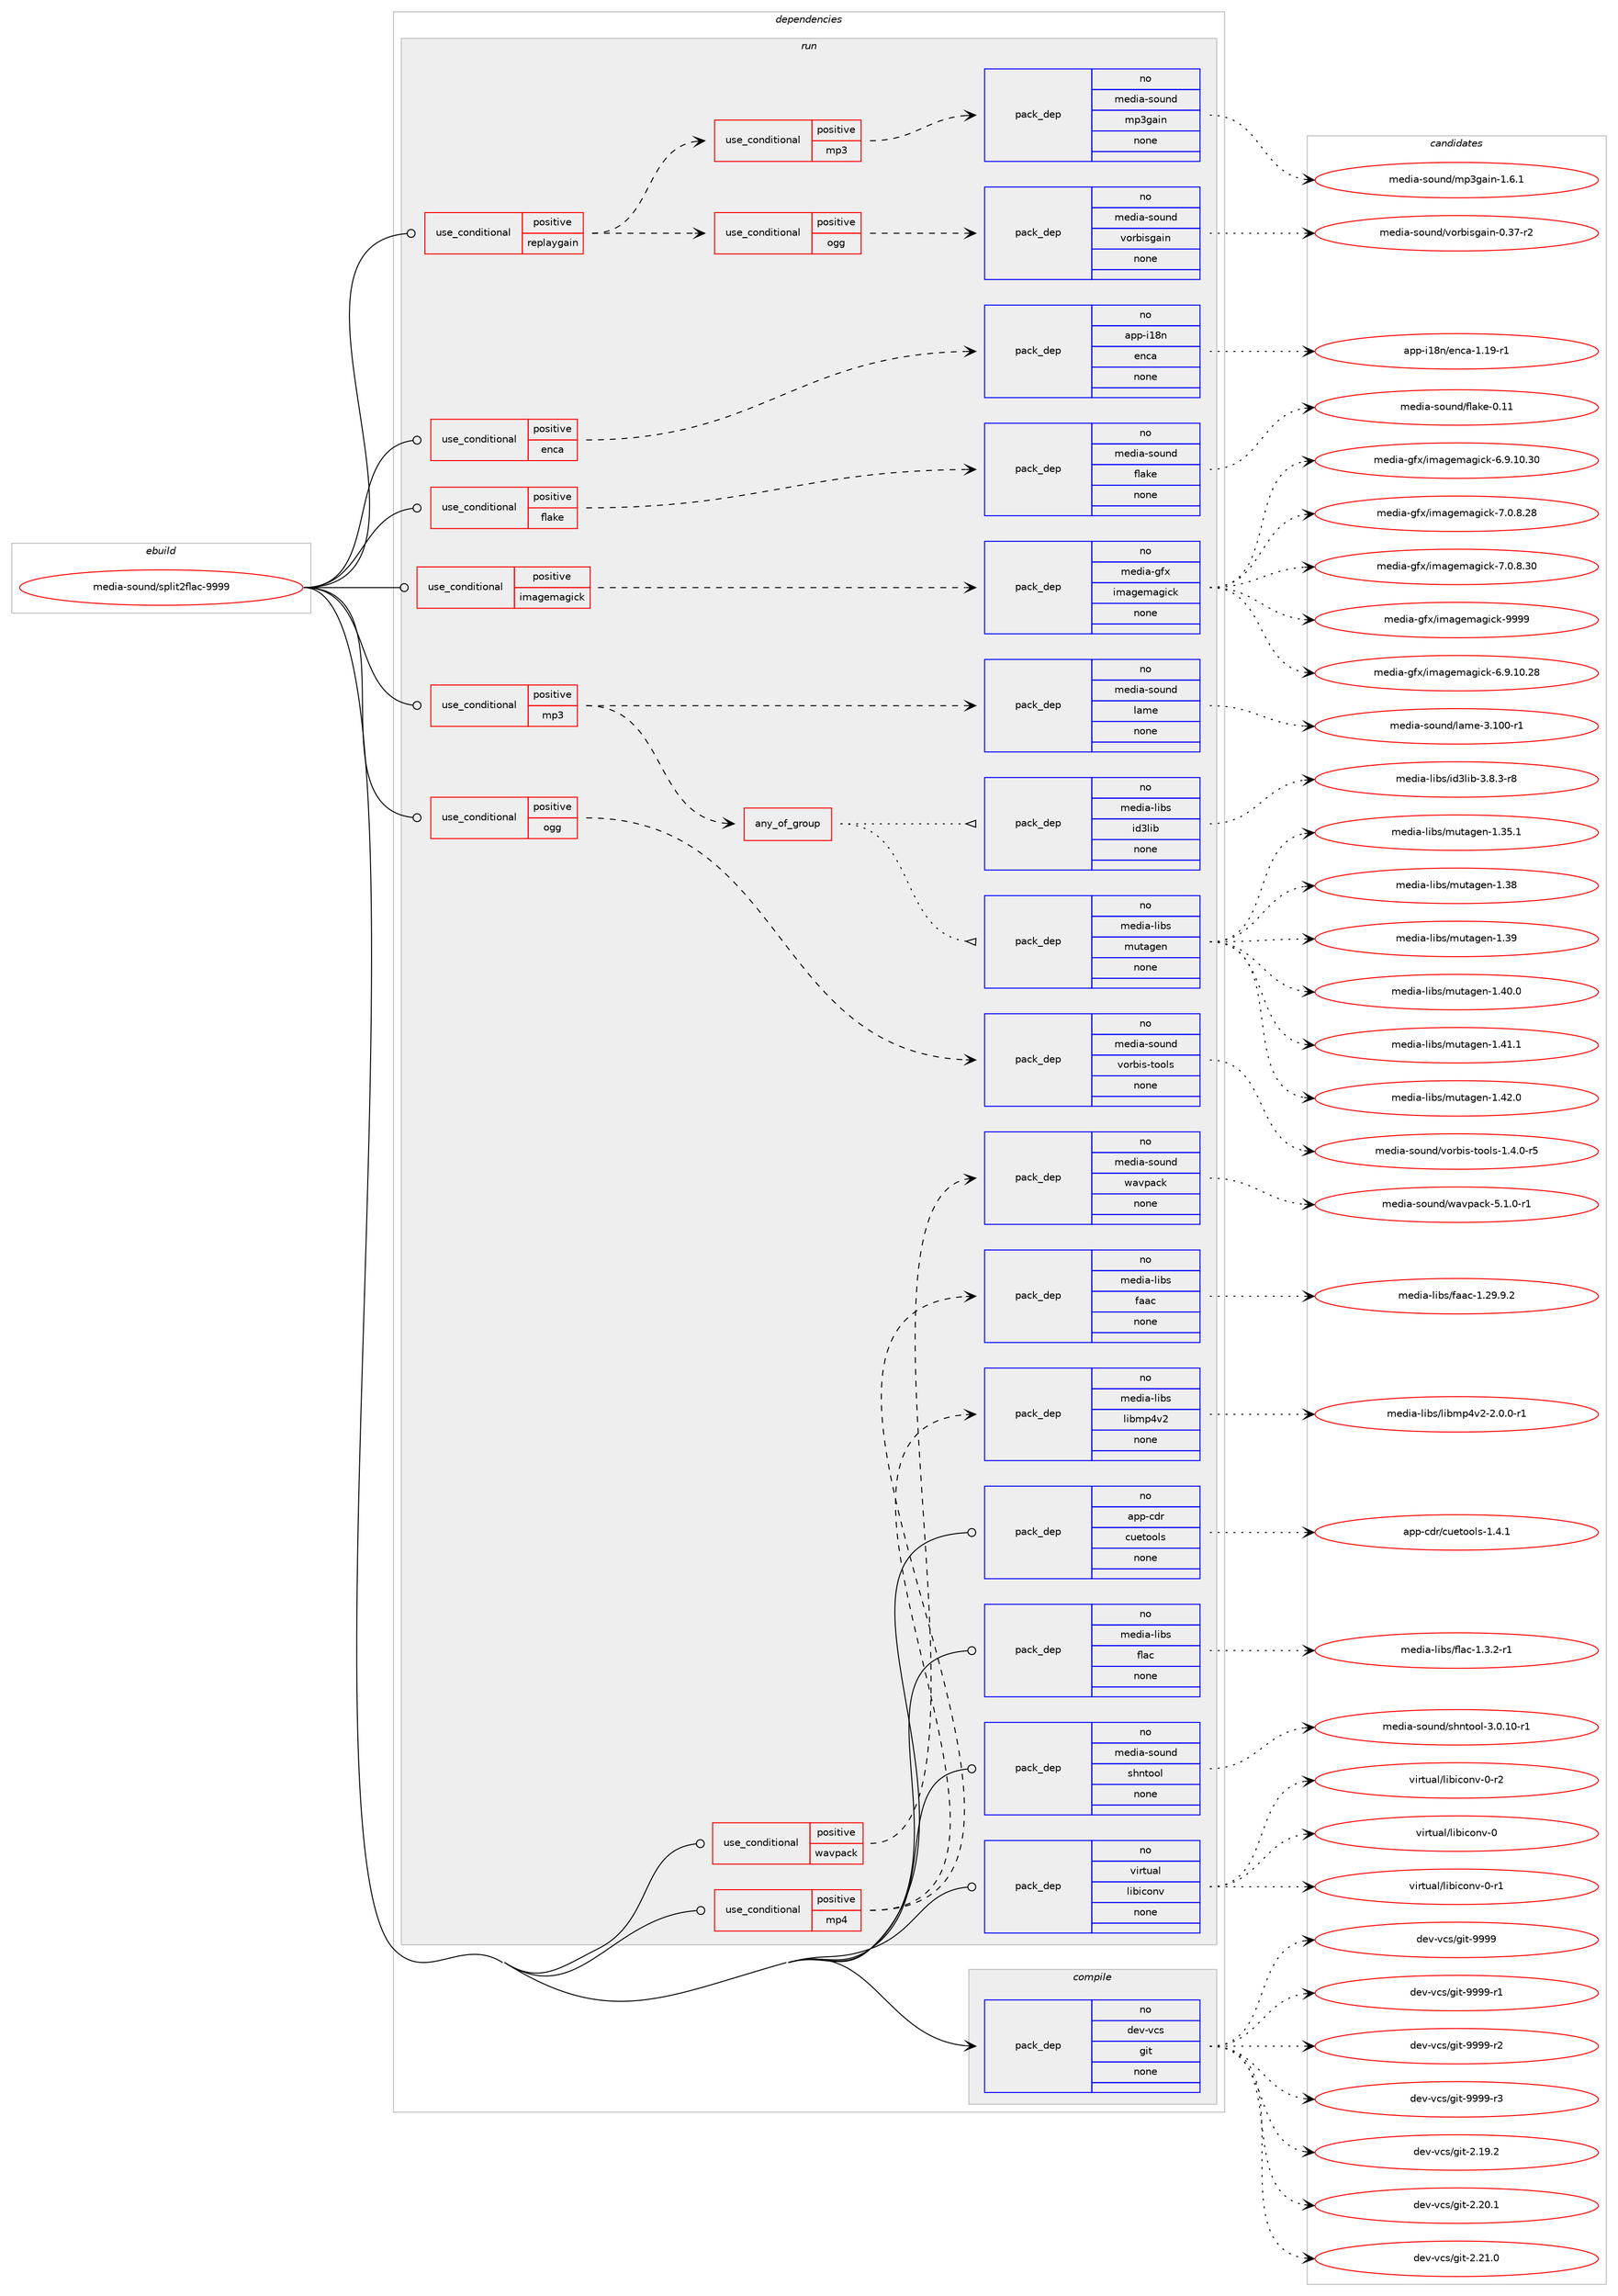 digraph prolog {

# *************
# Graph options
# *************

newrank=true;
concentrate=true;
compound=true;
graph [rankdir=LR,fontname=Helvetica,fontsize=10,ranksep=1.5];#, ranksep=2.5, nodesep=0.2];
edge  [arrowhead=vee];
node  [fontname=Helvetica,fontsize=10];

# **********
# The ebuild
# **********

subgraph cluster_leftcol {
color=gray;
rank=same;
label=<<i>ebuild</i>>;
id [label="media-sound/split2flac-9999", color=red, width=4, href="../media-sound/split2flac-9999.svg"];
}

# ****************
# The dependencies
# ****************

subgraph cluster_midcol {
color=gray;
label=<<i>dependencies</i>>;
subgraph cluster_compile {
fillcolor="#eeeeee";
style=filled;
label=<<i>compile</i>>;
subgraph pack1166258 {
dependency1630879 [label=<<TABLE BORDER="0" CELLBORDER="1" CELLSPACING="0" CELLPADDING="4" WIDTH="220"><TR><TD ROWSPAN="6" CELLPADDING="30">pack_dep</TD></TR><TR><TD WIDTH="110">no</TD></TR><TR><TD>dev-vcs</TD></TR><TR><TD>git</TD></TR><TR><TD>none</TD></TR><TR><TD></TD></TR></TABLE>>, shape=none, color=blue];
}
id:e -> dependency1630879:w [weight=20,style="solid",arrowhead="vee"];
}
subgraph cluster_compileandrun {
fillcolor="#eeeeee";
style=filled;
label=<<i>compile and run</i>>;
}
subgraph cluster_run {
fillcolor="#eeeeee";
style=filled;
label=<<i>run</i>>;
subgraph cond438283 {
dependency1630880 [label=<<TABLE BORDER="0" CELLBORDER="1" CELLSPACING="0" CELLPADDING="4"><TR><TD ROWSPAN="3" CELLPADDING="10">use_conditional</TD></TR><TR><TD>positive</TD></TR><TR><TD>enca</TD></TR></TABLE>>, shape=none, color=red];
subgraph pack1166259 {
dependency1630881 [label=<<TABLE BORDER="0" CELLBORDER="1" CELLSPACING="0" CELLPADDING="4" WIDTH="220"><TR><TD ROWSPAN="6" CELLPADDING="30">pack_dep</TD></TR><TR><TD WIDTH="110">no</TD></TR><TR><TD>app-i18n</TD></TR><TR><TD>enca</TD></TR><TR><TD>none</TD></TR><TR><TD></TD></TR></TABLE>>, shape=none, color=blue];
}
dependency1630880:e -> dependency1630881:w [weight=20,style="dashed",arrowhead="vee"];
}
id:e -> dependency1630880:w [weight=20,style="solid",arrowhead="odot"];
subgraph cond438284 {
dependency1630882 [label=<<TABLE BORDER="0" CELLBORDER="1" CELLSPACING="0" CELLPADDING="4"><TR><TD ROWSPAN="3" CELLPADDING="10">use_conditional</TD></TR><TR><TD>positive</TD></TR><TR><TD>flake</TD></TR></TABLE>>, shape=none, color=red];
subgraph pack1166260 {
dependency1630883 [label=<<TABLE BORDER="0" CELLBORDER="1" CELLSPACING="0" CELLPADDING="4" WIDTH="220"><TR><TD ROWSPAN="6" CELLPADDING="30">pack_dep</TD></TR><TR><TD WIDTH="110">no</TD></TR><TR><TD>media-sound</TD></TR><TR><TD>flake</TD></TR><TR><TD>none</TD></TR><TR><TD></TD></TR></TABLE>>, shape=none, color=blue];
}
dependency1630882:e -> dependency1630883:w [weight=20,style="dashed",arrowhead="vee"];
}
id:e -> dependency1630882:w [weight=20,style="solid",arrowhead="odot"];
subgraph cond438285 {
dependency1630884 [label=<<TABLE BORDER="0" CELLBORDER="1" CELLSPACING="0" CELLPADDING="4"><TR><TD ROWSPAN="3" CELLPADDING="10">use_conditional</TD></TR><TR><TD>positive</TD></TR><TR><TD>imagemagick</TD></TR></TABLE>>, shape=none, color=red];
subgraph pack1166261 {
dependency1630885 [label=<<TABLE BORDER="0" CELLBORDER="1" CELLSPACING="0" CELLPADDING="4" WIDTH="220"><TR><TD ROWSPAN="6" CELLPADDING="30">pack_dep</TD></TR><TR><TD WIDTH="110">no</TD></TR><TR><TD>media-gfx</TD></TR><TR><TD>imagemagick</TD></TR><TR><TD>none</TD></TR><TR><TD></TD></TR></TABLE>>, shape=none, color=blue];
}
dependency1630884:e -> dependency1630885:w [weight=20,style="dashed",arrowhead="vee"];
}
id:e -> dependency1630884:w [weight=20,style="solid",arrowhead="odot"];
subgraph cond438286 {
dependency1630886 [label=<<TABLE BORDER="0" CELLBORDER="1" CELLSPACING="0" CELLPADDING="4"><TR><TD ROWSPAN="3" CELLPADDING="10">use_conditional</TD></TR><TR><TD>positive</TD></TR><TR><TD>mp3</TD></TR></TABLE>>, shape=none, color=red];
subgraph pack1166262 {
dependency1630887 [label=<<TABLE BORDER="0" CELLBORDER="1" CELLSPACING="0" CELLPADDING="4" WIDTH="220"><TR><TD ROWSPAN="6" CELLPADDING="30">pack_dep</TD></TR><TR><TD WIDTH="110">no</TD></TR><TR><TD>media-sound</TD></TR><TR><TD>lame</TD></TR><TR><TD>none</TD></TR><TR><TD></TD></TR></TABLE>>, shape=none, color=blue];
}
dependency1630886:e -> dependency1630887:w [weight=20,style="dashed",arrowhead="vee"];
subgraph any25568 {
dependency1630888 [label=<<TABLE BORDER="0" CELLBORDER="1" CELLSPACING="0" CELLPADDING="4"><TR><TD CELLPADDING="10">any_of_group</TD></TR></TABLE>>, shape=none, color=red];subgraph pack1166263 {
dependency1630889 [label=<<TABLE BORDER="0" CELLBORDER="1" CELLSPACING="0" CELLPADDING="4" WIDTH="220"><TR><TD ROWSPAN="6" CELLPADDING="30">pack_dep</TD></TR><TR><TD WIDTH="110">no</TD></TR><TR><TD>media-libs</TD></TR><TR><TD>mutagen</TD></TR><TR><TD>none</TD></TR><TR><TD></TD></TR></TABLE>>, shape=none, color=blue];
}
dependency1630888:e -> dependency1630889:w [weight=20,style="dotted",arrowhead="oinv"];
subgraph pack1166264 {
dependency1630890 [label=<<TABLE BORDER="0" CELLBORDER="1" CELLSPACING="0" CELLPADDING="4" WIDTH="220"><TR><TD ROWSPAN="6" CELLPADDING="30">pack_dep</TD></TR><TR><TD WIDTH="110">no</TD></TR><TR><TD>media-libs</TD></TR><TR><TD>id3lib</TD></TR><TR><TD>none</TD></TR><TR><TD></TD></TR></TABLE>>, shape=none, color=blue];
}
dependency1630888:e -> dependency1630890:w [weight=20,style="dotted",arrowhead="oinv"];
}
dependency1630886:e -> dependency1630888:w [weight=20,style="dashed",arrowhead="vee"];
}
id:e -> dependency1630886:w [weight=20,style="solid",arrowhead="odot"];
subgraph cond438287 {
dependency1630891 [label=<<TABLE BORDER="0" CELLBORDER="1" CELLSPACING="0" CELLPADDING="4"><TR><TD ROWSPAN="3" CELLPADDING="10">use_conditional</TD></TR><TR><TD>positive</TD></TR><TR><TD>mp4</TD></TR></TABLE>>, shape=none, color=red];
subgraph pack1166265 {
dependency1630892 [label=<<TABLE BORDER="0" CELLBORDER="1" CELLSPACING="0" CELLPADDING="4" WIDTH="220"><TR><TD ROWSPAN="6" CELLPADDING="30">pack_dep</TD></TR><TR><TD WIDTH="110">no</TD></TR><TR><TD>media-libs</TD></TR><TR><TD>faac</TD></TR><TR><TD>none</TD></TR><TR><TD></TD></TR></TABLE>>, shape=none, color=blue];
}
dependency1630891:e -> dependency1630892:w [weight=20,style="dashed",arrowhead="vee"];
subgraph pack1166266 {
dependency1630893 [label=<<TABLE BORDER="0" CELLBORDER="1" CELLSPACING="0" CELLPADDING="4" WIDTH="220"><TR><TD ROWSPAN="6" CELLPADDING="30">pack_dep</TD></TR><TR><TD WIDTH="110">no</TD></TR><TR><TD>media-libs</TD></TR><TR><TD>libmp4v2</TD></TR><TR><TD>none</TD></TR><TR><TD></TD></TR></TABLE>>, shape=none, color=blue];
}
dependency1630891:e -> dependency1630893:w [weight=20,style="dashed",arrowhead="vee"];
}
id:e -> dependency1630891:w [weight=20,style="solid",arrowhead="odot"];
subgraph cond438288 {
dependency1630894 [label=<<TABLE BORDER="0" CELLBORDER="1" CELLSPACING="0" CELLPADDING="4"><TR><TD ROWSPAN="3" CELLPADDING="10">use_conditional</TD></TR><TR><TD>positive</TD></TR><TR><TD>ogg</TD></TR></TABLE>>, shape=none, color=red];
subgraph pack1166267 {
dependency1630895 [label=<<TABLE BORDER="0" CELLBORDER="1" CELLSPACING="0" CELLPADDING="4" WIDTH="220"><TR><TD ROWSPAN="6" CELLPADDING="30">pack_dep</TD></TR><TR><TD WIDTH="110">no</TD></TR><TR><TD>media-sound</TD></TR><TR><TD>vorbis-tools</TD></TR><TR><TD>none</TD></TR><TR><TD></TD></TR></TABLE>>, shape=none, color=blue];
}
dependency1630894:e -> dependency1630895:w [weight=20,style="dashed",arrowhead="vee"];
}
id:e -> dependency1630894:w [weight=20,style="solid",arrowhead="odot"];
subgraph cond438289 {
dependency1630896 [label=<<TABLE BORDER="0" CELLBORDER="1" CELLSPACING="0" CELLPADDING="4"><TR><TD ROWSPAN="3" CELLPADDING="10">use_conditional</TD></TR><TR><TD>positive</TD></TR><TR><TD>replaygain</TD></TR></TABLE>>, shape=none, color=red];
subgraph cond438290 {
dependency1630897 [label=<<TABLE BORDER="0" CELLBORDER="1" CELLSPACING="0" CELLPADDING="4"><TR><TD ROWSPAN="3" CELLPADDING="10">use_conditional</TD></TR><TR><TD>positive</TD></TR><TR><TD>mp3</TD></TR></TABLE>>, shape=none, color=red];
subgraph pack1166268 {
dependency1630898 [label=<<TABLE BORDER="0" CELLBORDER="1" CELLSPACING="0" CELLPADDING="4" WIDTH="220"><TR><TD ROWSPAN="6" CELLPADDING="30">pack_dep</TD></TR><TR><TD WIDTH="110">no</TD></TR><TR><TD>media-sound</TD></TR><TR><TD>mp3gain</TD></TR><TR><TD>none</TD></TR><TR><TD></TD></TR></TABLE>>, shape=none, color=blue];
}
dependency1630897:e -> dependency1630898:w [weight=20,style="dashed",arrowhead="vee"];
}
dependency1630896:e -> dependency1630897:w [weight=20,style="dashed",arrowhead="vee"];
subgraph cond438291 {
dependency1630899 [label=<<TABLE BORDER="0" CELLBORDER="1" CELLSPACING="0" CELLPADDING="4"><TR><TD ROWSPAN="3" CELLPADDING="10">use_conditional</TD></TR><TR><TD>positive</TD></TR><TR><TD>ogg</TD></TR></TABLE>>, shape=none, color=red];
subgraph pack1166269 {
dependency1630900 [label=<<TABLE BORDER="0" CELLBORDER="1" CELLSPACING="0" CELLPADDING="4" WIDTH="220"><TR><TD ROWSPAN="6" CELLPADDING="30">pack_dep</TD></TR><TR><TD WIDTH="110">no</TD></TR><TR><TD>media-sound</TD></TR><TR><TD>vorbisgain</TD></TR><TR><TD>none</TD></TR><TR><TD></TD></TR></TABLE>>, shape=none, color=blue];
}
dependency1630899:e -> dependency1630900:w [weight=20,style="dashed",arrowhead="vee"];
}
dependency1630896:e -> dependency1630899:w [weight=20,style="dashed",arrowhead="vee"];
}
id:e -> dependency1630896:w [weight=20,style="solid",arrowhead="odot"];
subgraph cond438292 {
dependency1630901 [label=<<TABLE BORDER="0" CELLBORDER="1" CELLSPACING="0" CELLPADDING="4"><TR><TD ROWSPAN="3" CELLPADDING="10">use_conditional</TD></TR><TR><TD>positive</TD></TR><TR><TD>wavpack</TD></TR></TABLE>>, shape=none, color=red];
subgraph pack1166270 {
dependency1630902 [label=<<TABLE BORDER="0" CELLBORDER="1" CELLSPACING="0" CELLPADDING="4" WIDTH="220"><TR><TD ROWSPAN="6" CELLPADDING="30">pack_dep</TD></TR><TR><TD WIDTH="110">no</TD></TR><TR><TD>media-sound</TD></TR><TR><TD>wavpack</TD></TR><TR><TD>none</TD></TR><TR><TD></TD></TR></TABLE>>, shape=none, color=blue];
}
dependency1630901:e -> dependency1630902:w [weight=20,style="dashed",arrowhead="vee"];
}
id:e -> dependency1630901:w [weight=20,style="solid",arrowhead="odot"];
subgraph pack1166271 {
dependency1630903 [label=<<TABLE BORDER="0" CELLBORDER="1" CELLSPACING="0" CELLPADDING="4" WIDTH="220"><TR><TD ROWSPAN="6" CELLPADDING="30">pack_dep</TD></TR><TR><TD WIDTH="110">no</TD></TR><TR><TD>app-cdr</TD></TR><TR><TD>cuetools</TD></TR><TR><TD>none</TD></TR><TR><TD></TD></TR></TABLE>>, shape=none, color=blue];
}
id:e -> dependency1630903:w [weight=20,style="solid",arrowhead="odot"];
subgraph pack1166272 {
dependency1630904 [label=<<TABLE BORDER="0" CELLBORDER="1" CELLSPACING="0" CELLPADDING="4" WIDTH="220"><TR><TD ROWSPAN="6" CELLPADDING="30">pack_dep</TD></TR><TR><TD WIDTH="110">no</TD></TR><TR><TD>media-libs</TD></TR><TR><TD>flac</TD></TR><TR><TD>none</TD></TR><TR><TD></TD></TR></TABLE>>, shape=none, color=blue];
}
id:e -> dependency1630904:w [weight=20,style="solid",arrowhead="odot"];
subgraph pack1166273 {
dependency1630905 [label=<<TABLE BORDER="0" CELLBORDER="1" CELLSPACING="0" CELLPADDING="4" WIDTH="220"><TR><TD ROWSPAN="6" CELLPADDING="30">pack_dep</TD></TR><TR><TD WIDTH="110">no</TD></TR><TR><TD>media-sound</TD></TR><TR><TD>shntool</TD></TR><TR><TD>none</TD></TR><TR><TD></TD></TR></TABLE>>, shape=none, color=blue];
}
id:e -> dependency1630905:w [weight=20,style="solid",arrowhead="odot"];
subgraph pack1166274 {
dependency1630906 [label=<<TABLE BORDER="0" CELLBORDER="1" CELLSPACING="0" CELLPADDING="4" WIDTH="220"><TR><TD ROWSPAN="6" CELLPADDING="30">pack_dep</TD></TR><TR><TD WIDTH="110">no</TD></TR><TR><TD>virtual</TD></TR><TR><TD>libiconv</TD></TR><TR><TD>none</TD></TR><TR><TD></TD></TR></TABLE>>, shape=none, color=blue];
}
id:e -> dependency1630906:w [weight=20,style="solid",arrowhead="odot"];
}
}

# **************
# The candidates
# **************

subgraph cluster_choices {
rank=same;
color=gray;
label=<<i>candidates</i>>;

subgraph choice1166258 {
color=black;
nodesep=1;
choice10010111845118991154710310511645504649574650 [label="dev-vcs/git-2.19.2", color=red, width=4,href="../dev-vcs/git-2.19.2.svg"];
choice10010111845118991154710310511645504650484649 [label="dev-vcs/git-2.20.1", color=red, width=4,href="../dev-vcs/git-2.20.1.svg"];
choice10010111845118991154710310511645504650494648 [label="dev-vcs/git-2.21.0", color=red, width=4,href="../dev-vcs/git-2.21.0.svg"];
choice1001011184511899115471031051164557575757 [label="dev-vcs/git-9999", color=red, width=4,href="../dev-vcs/git-9999.svg"];
choice10010111845118991154710310511645575757574511449 [label="dev-vcs/git-9999-r1", color=red, width=4,href="../dev-vcs/git-9999-r1.svg"];
choice10010111845118991154710310511645575757574511450 [label="dev-vcs/git-9999-r2", color=red, width=4,href="../dev-vcs/git-9999-r2.svg"];
choice10010111845118991154710310511645575757574511451 [label="dev-vcs/git-9999-r3", color=red, width=4,href="../dev-vcs/git-9999-r3.svg"];
dependency1630879:e -> choice10010111845118991154710310511645504649574650:w [style=dotted,weight="100"];
dependency1630879:e -> choice10010111845118991154710310511645504650484649:w [style=dotted,weight="100"];
dependency1630879:e -> choice10010111845118991154710310511645504650494648:w [style=dotted,weight="100"];
dependency1630879:e -> choice1001011184511899115471031051164557575757:w [style=dotted,weight="100"];
dependency1630879:e -> choice10010111845118991154710310511645575757574511449:w [style=dotted,weight="100"];
dependency1630879:e -> choice10010111845118991154710310511645575757574511450:w [style=dotted,weight="100"];
dependency1630879:e -> choice10010111845118991154710310511645575757574511451:w [style=dotted,weight="100"];
}
subgraph choice1166259 {
color=black;
nodesep=1;
choice9711211245105495611047101110999745494649574511449 [label="app-i18n/enca-1.19-r1", color=red, width=4,href="../app-i18n/enca-1.19-r1.svg"];
dependency1630881:e -> choice9711211245105495611047101110999745494649574511449:w [style=dotted,weight="100"];
}
subgraph choice1166260 {
color=black;
nodesep=1;
choice109101100105974511511111711010047102108971071014548464949 [label="media-sound/flake-0.11", color=red, width=4,href="../media-sound/flake-0.11.svg"];
dependency1630883:e -> choice109101100105974511511111711010047102108971071014548464949:w [style=dotted,weight="100"];
}
subgraph choice1166261 {
color=black;
nodesep=1;
choice10910110010597451031021204710510997103101109971031059910745544657464948465056 [label="media-gfx/imagemagick-6.9.10.28", color=red, width=4,href="../media-gfx/imagemagick-6.9.10.28.svg"];
choice10910110010597451031021204710510997103101109971031059910745544657464948465148 [label="media-gfx/imagemagick-6.9.10.30", color=red, width=4,href="../media-gfx/imagemagick-6.9.10.30.svg"];
choice109101100105974510310212047105109971031011099710310599107455546484656465056 [label="media-gfx/imagemagick-7.0.8.28", color=red, width=4,href="../media-gfx/imagemagick-7.0.8.28.svg"];
choice109101100105974510310212047105109971031011099710310599107455546484656465148 [label="media-gfx/imagemagick-7.0.8.30", color=red, width=4,href="../media-gfx/imagemagick-7.0.8.30.svg"];
choice1091011001059745103102120471051099710310110997103105991074557575757 [label="media-gfx/imagemagick-9999", color=red, width=4,href="../media-gfx/imagemagick-9999.svg"];
dependency1630885:e -> choice10910110010597451031021204710510997103101109971031059910745544657464948465056:w [style=dotted,weight="100"];
dependency1630885:e -> choice10910110010597451031021204710510997103101109971031059910745544657464948465148:w [style=dotted,weight="100"];
dependency1630885:e -> choice109101100105974510310212047105109971031011099710310599107455546484656465056:w [style=dotted,weight="100"];
dependency1630885:e -> choice109101100105974510310212047105109971031011099710310599107455546484656465148:w [style=dotted,weight="100"];
dependency1630885:e -> choice1091011001059745103102120471051099710310110997103105991074557575757:w [style=dotted,weight="100"];
}
subgraph choice1166262 {
color=black;
nodesep=1;
choice109101100105974511511111711010047108971091014551464948484511449 [label="media-sound/lame-3.100-r1", color=red, width=4,href="../media-sound/lame-3.100-r1.svg"];
dependency1630887:e -> choice109101100105974511511111711010047108971091014551464948484511449:w [style=dotted,weight="100"];
}
subgraph choice1166263 {
color=black;
nodesep=1;
choice109101100105974510810598115471091171169710310111045494651534649 [label="media-libs/mutagen-1.35.1", color=red, width=4,href="../media-libs/mutagen-1.35.1.svg"];
choice10910110010597451081059811547109117116971031011104549465156 [label="media-libs/mutagen-1.38", color=red, width=4,href="../media-libs/mutagen-1.38.svg"];
choice10910110010597451081059811547109117116971031011104549465157 [label="media-libs/mutagen-1.39", color=red, width=4,href="../media-libs/mutagen-1.39.svg"];
choice109101100105974510810598115471091171169710310111045494652484648 [label="media-libs/mutagen-1.40.0", color=red, width=4,href="../media-libs/mutagen-1.40.0.svg"];
choice109101100105974510810598115471091171169710310111045494652494649 [label="media-libs/mutagen-1.41.1", color=red, width=4,href="../media-libs/mutagen-1.41.1.svg"];
choice109101100105974510810598115471091171169710310111045494652504648 [label="media-libs/mutagen-1.42.0", color=red, width=4,href="../media-libs/mutagen-1.42.0.svg"];
dependency1630889:e -> choice109101100105974510810598115471091171169710310111045494651534649:w [style=dotted,weight="100"];
dependency1630889:e -> choice10910110010597451081059811547109117116971031011104549465156:w [style=dotted,weight="100"];
dependency1630889:e -> choice10910110010597451081059811547109117116971031011104549465157:w [style=dotted,weight="100"];
dependency1630889:e -> choice109101100105974510810598115471091171169710310111045494652484648:w [style=dotted,weight="100"];
dependency1630889:e -> choice109101100105974510810598115471091171169710310111045494652494649:w [style=dotted,weight="100"];
dependency1630889:e -> choice109101100105974510810598115471091171169710310111045494652504648:w [style=dotted,weight="100"];
}
subgraph choice1166264 {
color=black;
nodesep=1;
choice1091011001059745108105981154710510051108105984551465646514511456 [label="media-libs/id3lib-3.8.3-r8", color=red, width=4,href="../media-libs/id3lib-3.8.3-r8.svg"];
dependency1630890:e -> choice1091011001059745108105981154710510051108105984551465646514511456:w [style=dotted,weight="100"];
}
subgraph choice1166265 {
color=black;
nodesep=1;
choice10910110010597451081059811547102979799454946505746574650 [label="media-libs/faac-1.29.9.2", color=red, width=4,href="../media-libs/faac-1.29.9.2.svg"];
dependency1630892:e -> choice10910110010597451081059811547102979799454946505746574650:w [style=dotted,weight="100"];
}
subgraph choice1166266 {
color=black;
nodesep=1;
choice109101100105974510810598115471081059810911252118504550464846484511449 [label="media-libs/libmp4v2-2.0.0-r1", color=red, width=4,href="../media-libs/libmp4v2-2.0.0-r1.svg"];
dependency1630893:e -> choice109101100105974510810598115471081059810911252118504550464846484511449:w [style=dotted,weight="100"];
}
subgraph choice1166267 {
color=black;
nodesep=1;
choice10910110010597451151111171101004711811111498105115451161111111081154549465246484511453 [label="media-sound/vorbis-tools-1.4.0-r5", color=red, width=4,href="../media-sound/vorbis-tools-1.4.0-r5.svg"];
dependency1630895:e -> choice10910110010597451151111171101004711811111498105115451161111111081154549465246484511453:w [style=dotted,weight="100"];
}
subgraph choice1166268 {
color=black;
nodesep=1;
choice1091011001059745115111117110100471091125110397105110454946544649 [label="media-sound/mp3gain-1.6.1", color=red, width=4,href="../media-sound/mp3gain-1.6.1.svg"];
dependency1630898:e -> choice1091011001059745115111117110100471091125110397105110454946544649:w [style=dotted,weight="100"];
}
subgraph choice1166269 {
color=black;
nodesep=1;
choice109101100105974511511111711010047118111114981051151039710511045484651554511450 [label="media-sound/vorbisgain-0.37-r2", color=red, width=4,href="../media-sound/vorbisgain-0.37-r2.svg"];
dependency1630900:e -> choice109101100105974511511111711010047118111114981051151039710511045484651554511450:w [style=dotted,weight="100"];
}
subgraph choice1166270 {
color=black;
nodesep=1;
choice1091011001059745115111117110100471199711811297991074553464946484511449 [label="media-sound/wavpack-5.1.0-r1", color=red, width=4,href="../media-sound/wavpack-5.1.0-r1.svg"];
dependency1630902:e -> choice1091011001059745115111117110100471199711811297991074553464946484511449:w [style=dotted,weight="100"];
}
subgraph choice1166271 {
color=black;
nodesep=1;
choice9711211245991001144799117101116111111108115454946524649 [label="app-cdr/cuetools-1.4.1", color=red, width=4,href="../app-cdr/cuetools-1.4.1.svg"];
dependency1630903:e -> choice9711211245991001144799117101116111111108115454946524649:w [style=dotted,weight="100"];
}
subgraph choice1166272 {
color=black;
nodesep=1;
choice1091011001059745108105981154710210897994549465146504511449 [label="media-libs/flac-1.3.2-r1", color=red, width=4,href="../media-libs/flac-1.3.2-r1.svg"];
dependency1630904:e -> choice1091011001059745108105981154710210897994549465146504511449:w [style=dotted,weight="100"];
}
subgraph choice1166273 {
color=black;
nodesep=1;
choice109101100105974511511111711010047115104110116111111108455146484649484511449 [label="media-sound/shntool-3.0.10-r1", color=red, width=4,href="../media-sound/shntool-3.0.10-r1.svg"];
dependency1630905:e -> choice109101100105974511511111711010047115104110116111111108455146484649484511449:w [style=dotted,weight="100"];
}
subgraph choice1166274 {
color=black;
nodesep=1;
choice118105114116117971084710810598105991111101184548 [label="virtual/libiconv-0", color=red, width=4,href="../virtual/libiconv-0.svg"];
choice1181051141161179710847108105981059911111011845484511449 [label="virtual/libiconv-0-r1", color=red, width=4,href="../virtual/libiconv-0-r1.svg"];
choice1181051141161179710847108105981059911111011845484511450 [label="virtual/libiconv-0-r2", color=red, width=4,href="../virtual/libiconv-0-r2.svg"];
dependency1630906:e -> choice118105114116117971084710810598105991111101184548:w [style=dotted,weight="100"];
dependency1630906:e -> choice1181051141161179710847108105981059911111011845484511449:w [style=dotted,weight="100"];
dependency1630906:e -> choice1181051141161179710847108105981059911111011845484511450:w [style=dotted,weight="100"];
}
}

}
